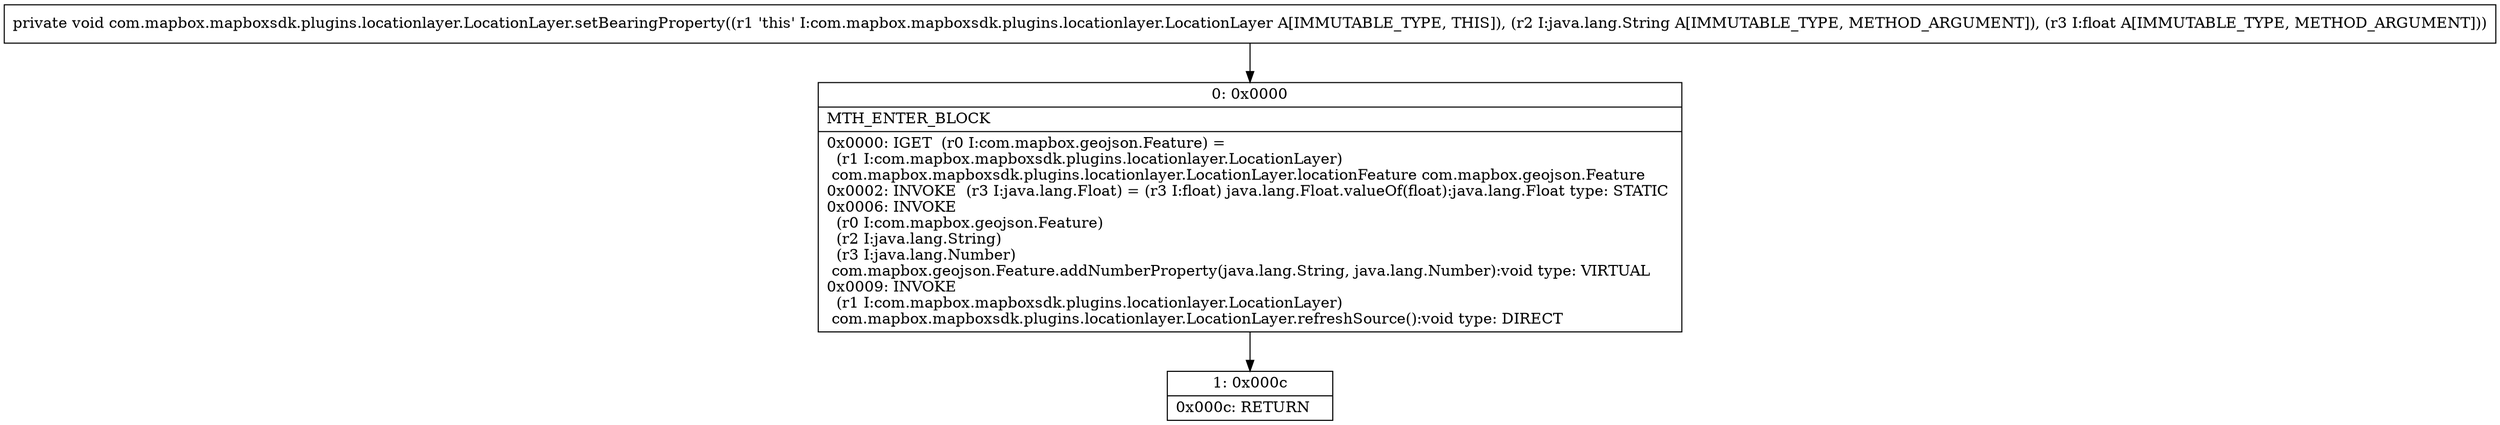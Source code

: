 digraph "CFG forcom.mapbox.mapboxsdk.plugins.locationlayer.LocationLayer.setBearingProperty(Ljava\/lang\/String;F)V" {
Node_0 [shape=record,label="{0\:\ 0x0000|MTH_ENTER_BLOCK\l|0x0000: IGET  (r0 I:com.mapbox.geojson.Feature) = \l  (r1 I:com.mapbox.mapboxsdk.plugins.locationlayer.LocationLayer)\l com.mapbox.mapboxsdk.plugins.locationlayer.LocationLayer.locationFeature com.mapbox.geojson.Feature \l0x0002: INVOKE  (r3 I:java.lang.Float) = (r3 I:float) java.lang.Float.valueOf(float):java.lang.Float type: STATIC \l0x0006: INVOKE  \l  (r0 I:com.mapbox.geojson.Feature)\l  (r2 I:java.lang.String)\l  (r3 I:java.lang.Number)\l com.mapbox.geojson.Feature.addNumberProperty(java.lang.String, java.lang.Number):void type: VIRTUAL \l0x0009: INVOKE  \l  (r1 I:com.mapbox.mapboxsdk.plugins.locationlayer.LocationLayer)\l com.mapbox.mapboxsdk.plugins.locationlayer.LocationLayer.refreshSource():void type: DIRECT \l}"];
Node_1 [shape=record,label="{1\:\ 0x000c|0x000c: RETURN   \l}"];
MethodNode[shape=record,label="{private void com.mapbox.mapboxsdk.plugins.locationlayer.LocationLayer.setBearingProperty((r1 'this' I:com.mapbox.mapboxsdk.plugins.locationlayer.LocationLayer A[IMMUTABLE_TYPE, THIS]), (r2 I:java.lang.String A[IMMUTABLE_TYPE, METHOD_ARGUMENT]), (r3 I:float A[IMMUTABLE_TYPE, METHOD_ARGUMENT])) }"];
MethodNode -> Node_0;
Node_0 -> Node_1;
}

